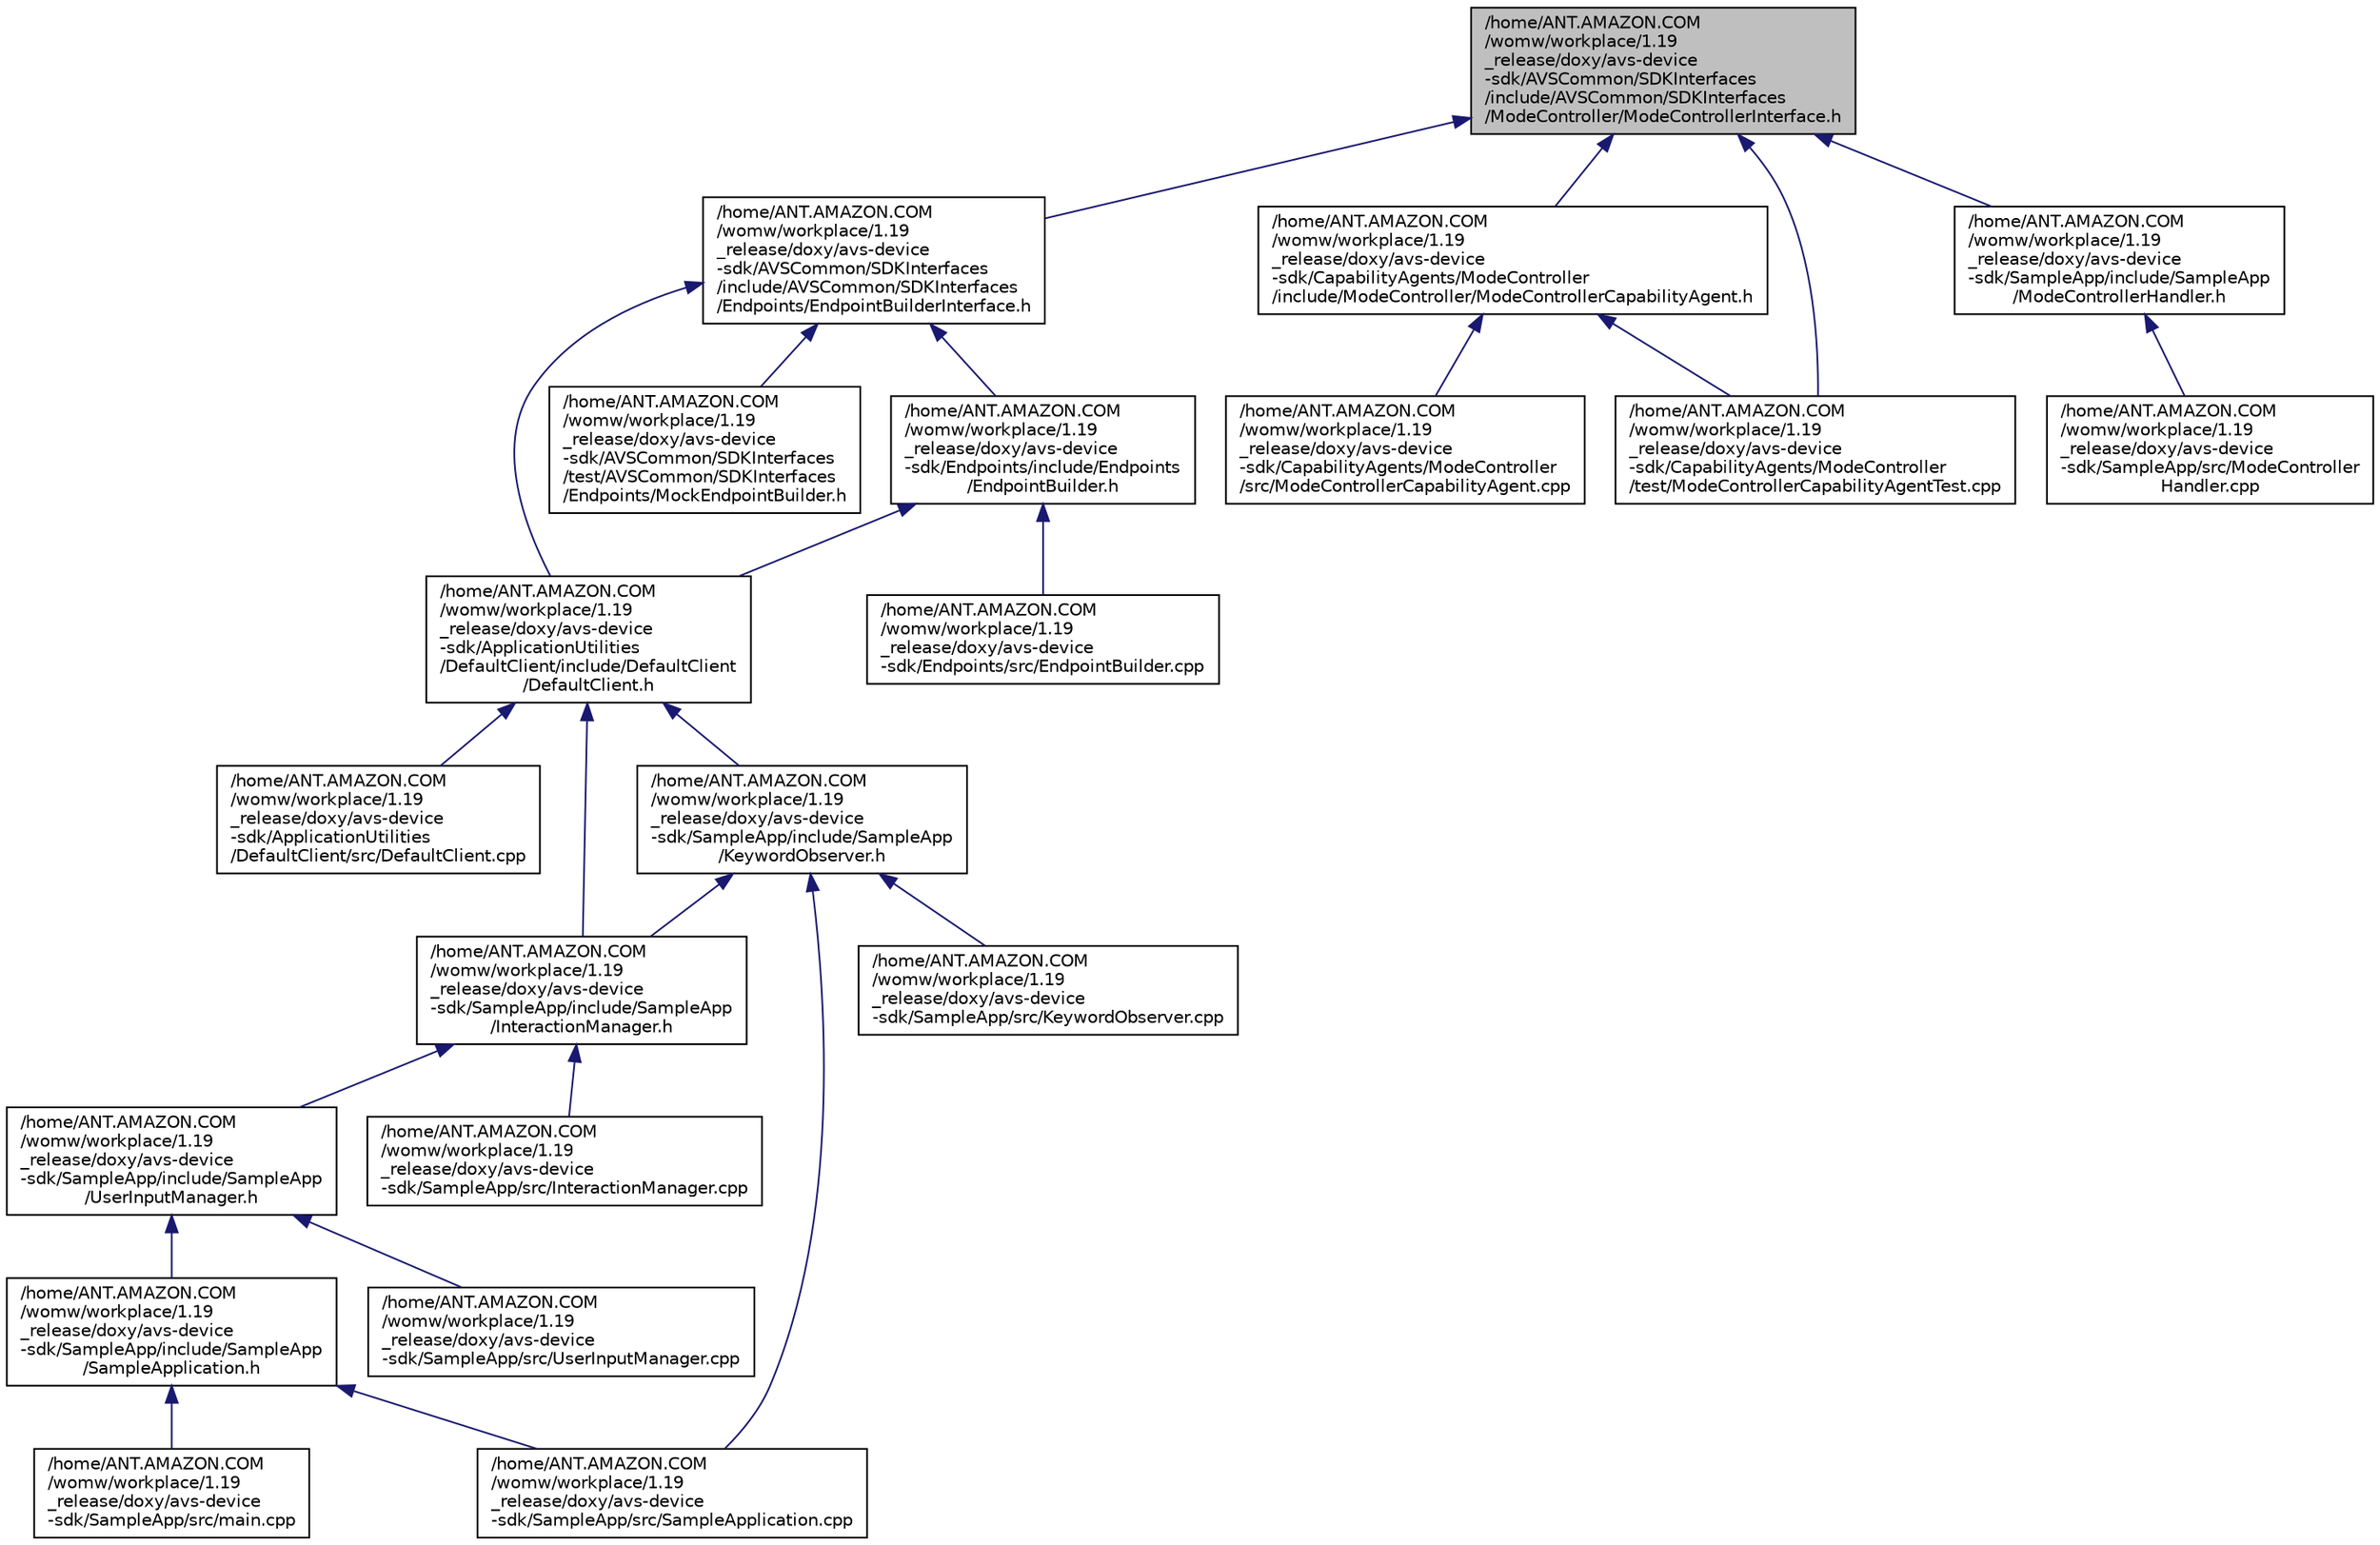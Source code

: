 digraph "/home/ANT.AMAZON.COM/womw/workplace/1.19_release/doxy/avs-device-sdk/AVSCommon/SDKInterfaces/include/AVSCommon/SDKInterfaces/ModeController/ModeControllerInterface.h"
{
  edge [fontname="Helvetica",fontsize="10",labelfontname="Helvetica",labelfontsize="10"];
  node [fontname="Helvetica",fontsize="10",shape=record];
  Node34 [label="/home/ANT.AMAZON.COM\l/womw/workplace/1.19\l_release/doxy/avs-device\l-sdk/AVSCommon/SDKInterfaces\l/include/AVSCommon/SDKInterfaces\l/ModeController/ModeControllerInterface.h",height=0.2,width=0.4,color="black", fillcolor="grey75", style="filled", fontcolor="black"];
  Node34 -> Node35 [dir="back",color="midnightblue",fontsize="10",style="solid",fontname="Helvetica"];
  Node35 [label="/home/ANT.AMAZON.COM\l/womw/workplace/1.19\l_release/doxy/avs-device\l-sdk/AVSCommon/SDKInterfaces\l/include/AVSCommon/SDKInterfaces\l/Endpoints/EndpointBuilderInterface.h",height=0.2,width=0.4,color="black", fillcolor="white", style="filled",URL="$_endpoint_builder_interface_8h.html"];
  Node35 -> Node36 [dir="back",color="midnightblue",fontsize="10",style="solid",fontname="Helvetica"];
  Node36 [label="/home/ANT.AMAZON.COM\l/womw/workplace/1.19\l_release/doxy/avs-device\l-sdk/ApplicationUtilities\l/DefaultClient/include/DefaultClient\l/DefaultClient.h",height=0.2,width=0.4,color="black", fillcolor="white", style="filled",URL="$_default_client_8h.html"];
  Node36 -> Node37 [dir="back",color="midnightblue",fontsize="10",style="solid",fontname="Helvetica"];
  Node37 [label="/home/ANT.AMAZON.COM\l/womw/workplace/1.19\l_release/doxy/avs-device\l-sdk/ApplicationUtilities\l/DefaultClient/src/DefaultClient.cpp",height=0.2,width=0.4,color="black", fillcolor="white", style="filled",URL="$_default_client_8cpp.html"];
  Node36 -> Node38 [dir="back",color="midnightblue",fontsize="10",style="solid",fontname="Helvetica"];
  Node38 [label="/home/ANT.AMAZON.COM\l/womw/workplace/1.19\l_release/doxy/avs-device\l-sdk/SampleApp/include/SampleApp\l/InteractionManager.h",height=0.2,width=0.4,color="black", fillcolor="white", style="filled",URL="$_interaction_manager_8h.html"];
  Node38 -> Node39 [dir="back",color="midnightblue",fontsize="10",style="solid",fontname="Helvetica"];
  Node39 [label="/home/ANT.AMAZON.COM\l/womw/workplace/1.19\l_release/doxy/avs-device\l-sdk/SampleApp/include/SampleApp\l/UserInputManager.h",height=0.2,width=0.4,color="black", fillcolor="white", style="filled",URL="$_user_input_manager_8h.html"];
  Node39 -> Node40 [dir="back",color="midnightblue",fontsize="10",style="solid",fontname="Helvetica"];
  Node40 [label="/home/ANT.AMAZON.COM\l/womw/workplace/1.19\l_release/doxy/avs-device\l-sdk/SampleApp/include/SampleApp\l/SampleApplication.h",height=0.2,width=0.4,color="black", fillcolor="white", style="filled",URL="$_sample_application_8h.html"];
  Node40 -> Node41 [dir="back",color="midnightblue",fontsize="10",style="solid",fontname="Helvetica"];
  Node41 [label="/home/ANT.AMAZON.COM\l/womw/workplace/1.19\l_release/doxy/avs-device\l-sdk/SampleApp/src/main.cpp",height=0.2,width=0.4,color="black", fillcolor="white", style="filled",URL="$main_8cpp.html"];
  Node40 -> Node42 [dir="back",color="midnightblue",fontsize="10",style="solid",fontname="Helvetica"];
  Node42 [label="/home/ANT.AMAZON.COM\l/womw/workplace/1.19\l_release/doxy/avs-device\l-sdk/SampleApp/src/SampleApplication.cpp",height=0.2,width=0.4,color="black", fillcolor="white", style="filled",URL="$_sample_application_8cpp.html"];
  Node39 -> Node43 [dir="back",color="midnightblue",fontsize="10",style="solid",fontname="Helvetica"];
  Node43 [label="/home/ANT.AMAZON.COM\l/womw/workplace/1.19\l_release/doxy/avs-device\l-sdk/SampleApp/src/UserInputManager.cpp",height=0.2,width=0.4,color="black", fillcolor="white", style="filled",URL="$_user_input_manager_8cpp.html"];
  Node38 -> Node44 [dir="back",color="midnightblue",fontsize="10",style="solid",fontname="Helvetica"];
  Node44 [label="/home/ANT.AMAZON.COM\l/womw/workplace/1.19\l_release/doxy/avs-device\l-sdk/SampleApp/src/InteractionManager.cpp",height=0.2,width=0.4,color="black", fillcolor="white", style="filled",URL="$_interaction_manager_8cpp.html"];
  Node36 -> Node45 [dir="back",color="midnightblue",fontsize="10",style="solid",fontname="Helvetica"];
  Node45 [label="/home/ANT.AMAZON.COM\l/womw/workplace/1.19\l_release/doxy/avs-device\l-sdk/SampleApp/include/SampleApp\l/KeywordObserver.h",height=0.2,width=0.4,color="black", fillcolor="white", style="filled",URL="$_keyword_observer_8h.html"];
  Node45 -> Node38 [dir="back",color="midnightblue",fontsize="10",style="solid",fontname="Helvetica"];
  Node45 -> Node46 [dir="back",color="midnightblue",fontsize="10",style="solid",fontname="Helvetica"];
  Node46 [label="/home/ANT.AMAZON.COM\l/womw/workplace/1.19\l_release/doxy/avs-device\l-sdk/SampleApp/src/KeywordObserver.cpp",height=0.2,width=0.4,color="black", fillcolor="white", style="filled",URL="$_keyword_observer_8cpp.html"];
  Node45 -> Node42 [dir="back",color="midnightblue",fontsize="10",style="solid",fontname="Helvetica"];
  Node35 -> Node47 [dir="back",color="midnightblue",fontsize="10",style="solid",fontname="Helvetica"];
  Node47 [label="/home/ANT.AMAZON.COM\l/womw/workplace/1.19\l_release/doxy/avs-device\l-sdk/AVSCommon/SDKInterfaces\l/test/AVSCommon/SDKInterfaces\l/Endpoints/MockEndpointBuilder.h",height=0.2,width=0.4,color="black", fillcolor="white", style="filled",URL="$_mock_endpoint_builder_8h.html"];
  Node35 -> Node48 [dir="back",color="midnightblue",fontsize="10",style="solid",fontname="Helvetica"];
  Node48 [label="/home/ANT.AMAZON.COM\l/womw/workplace/1.19\l_release/doxy/avs-device\l-sdk/Endpoints/include/Endpoints\l/EndpointBuilder.h",height=0.2,width=0.4,color="black", fillcolor="white", style="filled",URL="$_endpoint_builder_8h.html"];
  Node48 -> Node36 [dir="back",color="midnightblue",fontsize="10",style="solid",fontname="Helvetica"];
  Node48 -> Node49 [dir="back",color="midnightblue",fontsize="10",style="solid",fontname="Helvetica"];
  Node49 [label="/home/ANT.AMAZON.COM\l/womw/workplace/1.19\l_release/doxy/avs-device\l-sdk/Endpoints/src/EndpointBuilder.cpp",height=0.2,width=0.4,color="black", fillcolor="white", style="filled",URL="$_endpoint_builder_8cpp.html"];
  Node34 -> Node50 [dir="back",color="midnightblue",fontsize="10",style="solid",fontname="Helvetica"];
  Node50 [label="/home/ANT.AMAZON.COM\l/womw/workplace/1.19\l_release/doxy/avs-device\l-sdk/CapabilityAgents/ModeController\l/include/ModeController/ModeControllerCapabilityAgent.h",height=0.2,width=0.4,color="black", fillcolor="white", style="filled",URL="$_mode_controller_capability_agent_8h.html"];
  Node50 -> Node51 [dir="back",color="midnightblue",fontsize="10",style="solid",fontname="Helvetica"];
  Node51 [label="/home/ANT.AMAZON.COM\l/womw/workplace/1.19\l_release/doxy/avs-device\l-sdk/CapabilityAgents/ModeController\l/src/ModeControllerCapabilityAgent.cpp",height=0.2,width=0.4,color="black", fillcolor="white", style="filled",URL="$_mode_controller_capability_agent_8cpp.html"];
  Node50 -> Node52 [dir="back",color="midnightblue",fontsize="10",style="solid",fontname="Helvetica"];
  Node52 [label="/home/ANT.AMAZON.COM\l/womw/workplace/1.19\l_release/doxy/avs-device\l-sdk/CapabilityAgents/ModeController\l/test/ModeControllerCapabilityAgentTest.cpp",height=0.2,width=0.4,color="black", fillcolor="white", style="filled",URL="$_mode_controller_capability_agent_test_8cpp.html"];
  Node34 -> Node52 [dir="back",color="midnightblue",fontsize="10",style="solid",fontname="Helvetica"];
  Node34 -> Node53 [dir="back",color="midnightblue",fontsize="10",style="solid",fontname="Helvetica"];
  Node53 [label="/home/ANT.AMAZON.COM\l/womw/workplace/1.19\l_release/doxy/avs-device\l-sdk/SampleApp/include/SampleApp\l/ModeControllerHandler.h",height=0.2,width=0.4,color="black", fillcolor="white", style="filled",URL="$_mode_controller_handler_8h.html"];
  Node53 -> Node54 [dir="back",color="midnightblue",fontsize="10",style="solid",fontname="Helvetica"];
  Node54 [label="/home/ANT.AMAZON.COM\l/womw/workplace/1.19\l_release/doxy/avs-device\l-sdk/SampleApp/src/ModeController\lHandler.cpp",height=0.2,width=0.4,color="black", fillcolor="white", style="filled",URL="$_mode_controller_handler_8cpp.html"];
}
